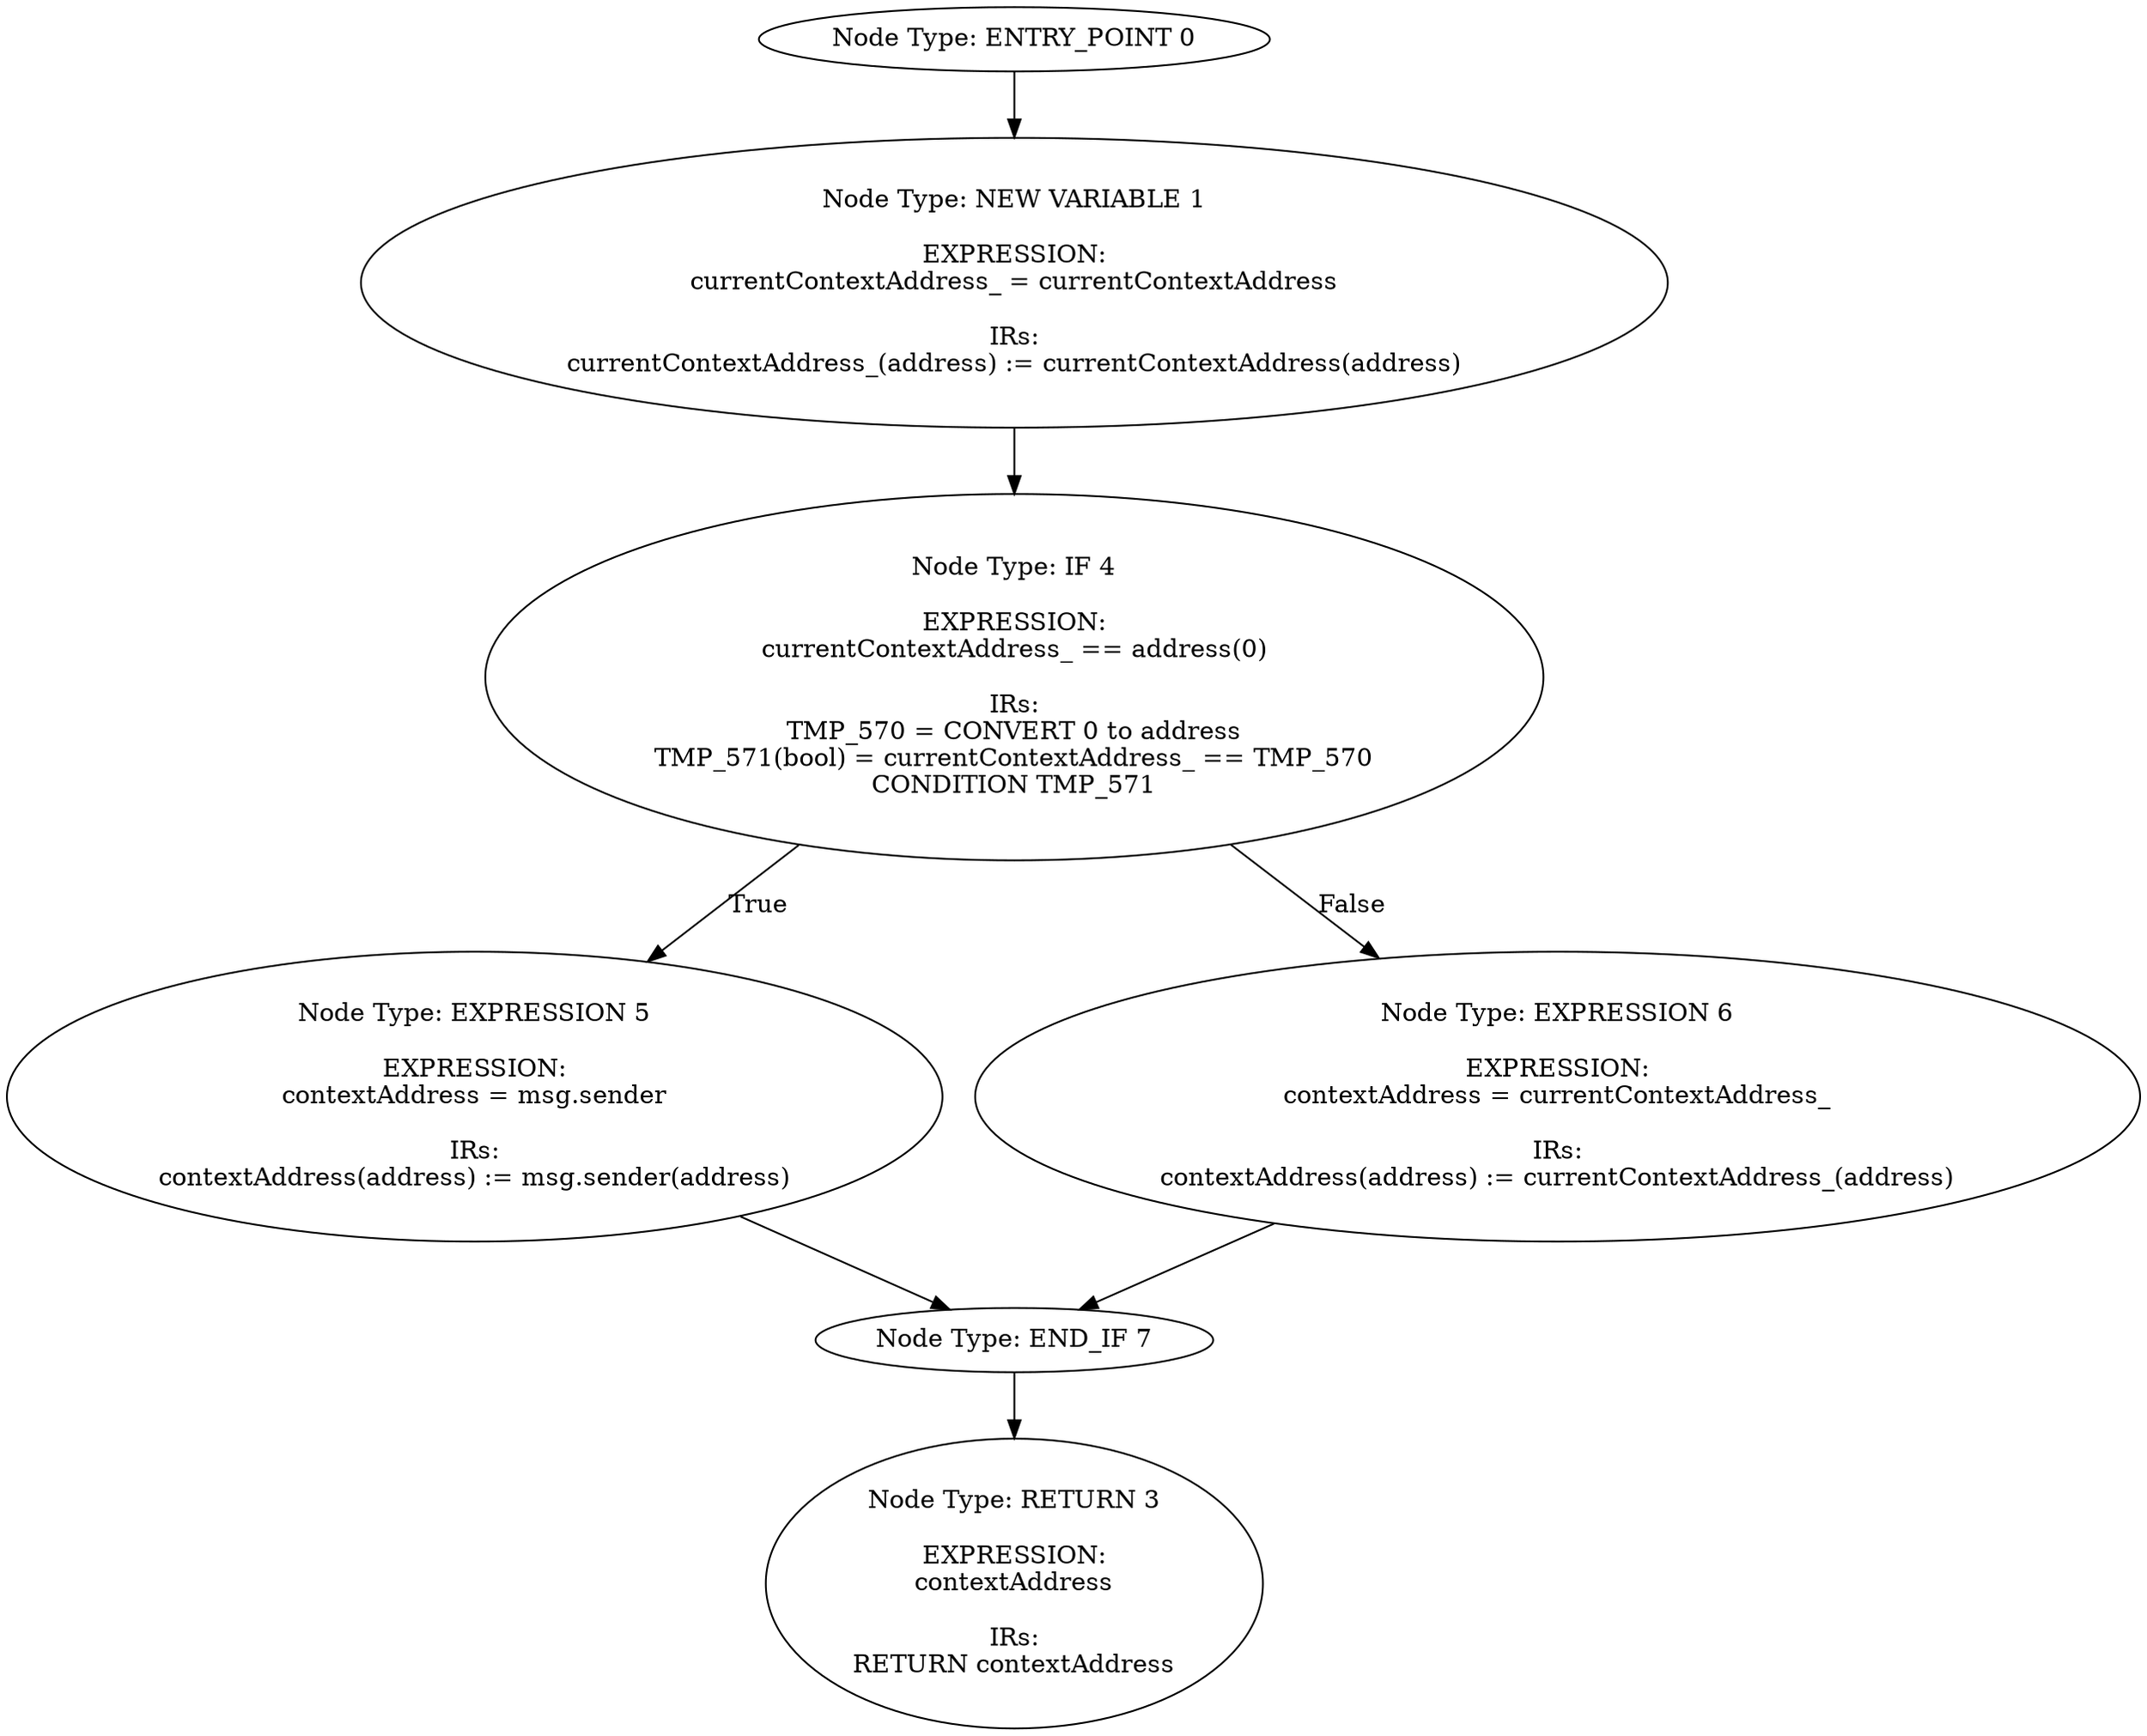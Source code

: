 digraph{
0[label="Node Type: ENTRY_POINT 0
"];
0->1;
1[label="Node Type: NEW VARIABLE 1

EXPRESSION:
currentContextAddress_ = currentContextAddress

IRs:
currentContextAddress_(address) := currentContextAddress(address)"];
1->4;
3[label="Node Type: RETURN 3

EXPRESSION:
contextAddress

IRs:
RETURN contextAddress"];
4[label="Node Type: IF 4

EXPRESSION:
currentContextAddress_ == address(0)

IRs:
TMP_570 = CONVERT 0 to address
TMP_571(bool) = currentContextAddress_ == TMP_570
CONDITION TMP_571"];
4->5[label="True"];
4->6[label="False"];
5[label="Node Type: EXPRESSION 5

EXPRESSION:
contextAddress = msg.sender

IRs:
contextAddress(address) := msg.sender(address)"];
5->7;
6[label="Node Type: EXPRESSION 6

EXPRESSION:
contextAddress = currentContextAddress_

IRs:
contextAddress(address) := currentContextAddress_(address)"];
6->7;
7[label="Node Type: END_IF 7
"];
7->3;
}
